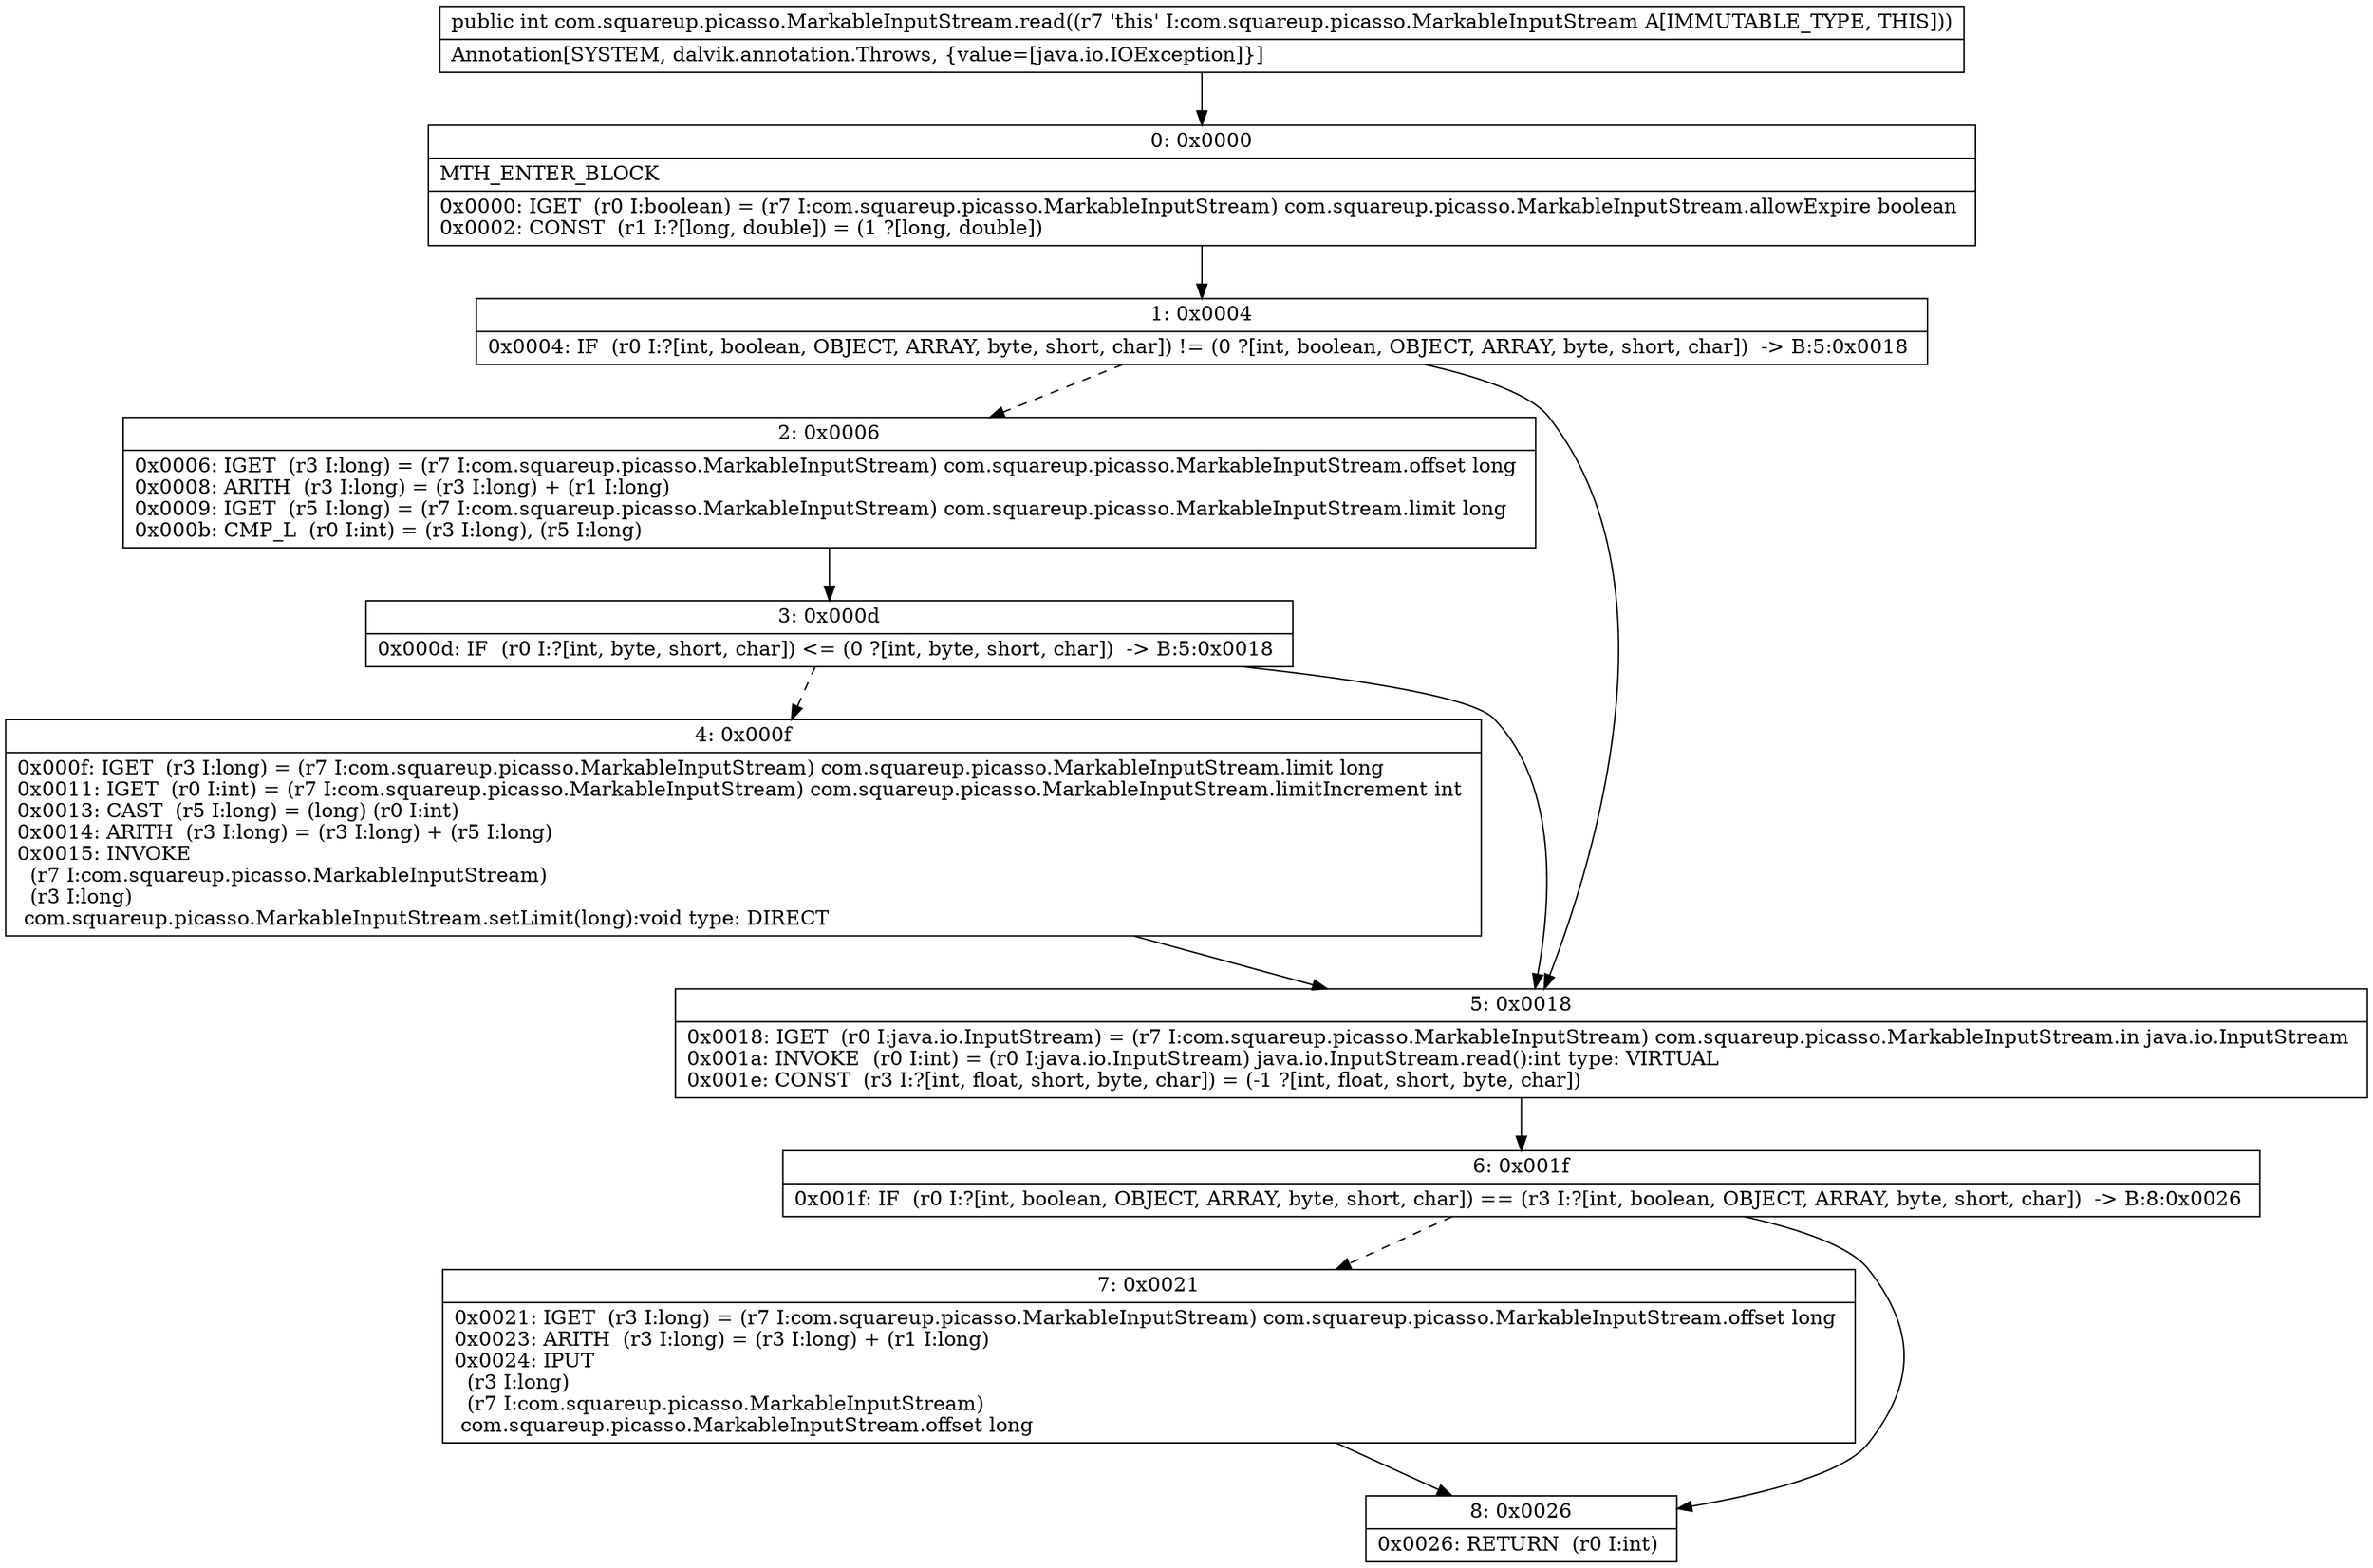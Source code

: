 digraph "CFG forcom.squareup.picasso.MarkableInputStream.read()I" {
Node_0 [shape=record,label="{0\:\ 0x0000|MTH_ENTER_BLOCK\l|0x0000: IGET  (r0 I:boolean) = (r7 I:com.squareup.picasso.MarkableInputStream) com.squareup.picasso.MarkableInputStream.allowExpire boolean \l0x0002: CONST  (r1 I:?[long, double]) = (1 ?[long, double]) \l}"];
Node_1 [shape=record,label="{1\:\ 0x0004|0x0004: IF  (r0 I:?[int, boolean, OBJECT, ARRAY, byte, short, char]) != (0 ?[int, boolean, OBJECT, ARRAY, byte, short, char])  \-\> B:5:0x0018 \l}"];
Node_2 [shape=record,label="{2\:\ 0x0006|0x0006: IGET  (r3 I:long) = (r7 I:com.squareup.picasso.MarkableInputStream) com.squareup.picasso.MarkableInputStream.offset long \l0x0008: ARITH  (r3 I:long) = (r3 I:long) + (r1 I:long) \l0x0009: IGET  (r5 I:long) = (r7 I:com.squareup.picasso.MarkableInputStream) com.squareup.picasso.MarkableInputStream.limit long \l0x000b: CMP_L  (r0 I:int) = (r3 I:long), (r5 I:long) \l}"];
Node_3 [shape=record,label="{3\:\ 0x000d|0x000d: IF  (r0 I:?[int, byte, short, char]) \<= (0 ?[int, byte, short, char])  \-\> B:5:0x0018 \l}"];
Node_4 [shape=record,label="{4\:\ 0x000f|0x000f: IGET  (r3 I:long) = (r7 I:com.squareup.picasso.MarkableInputStream) com.squareup.picasso.MarkableInputStream.limit long \l0x0011: IGET  (r0 I:int) = (r7 I:com.squareup.picasso.MarkableInputStream) com.squareup.picasso.MarkableInputStream.limitIncrement int \l0x0013: CAST  (r5 I:long) = (long) (r0 I:int) \l0x0014: ARITH  (r3 I:long) = (r3 I:long) + (r5 I:long) \l0x0015: INVOKE  \l  (r7 I:com.squareup.picasso.MarkableInputStream)\l  (r3 I:long)\l com.squareup.picasso.MarkableInputStream.setLimit(long):void type: DIRECT \l}"];
Node_5 [shape=record,label="{5\:\ 0x0018|0x0018: IGET  (r0 I:java.io.InputStream) = (r7 I:com.squareup.picasso.MarkableInputStream) com.squareup.picasso.MarkableInputStream.in java.io.InputStream \l0x001a: INVOKE  (r0 I:int) = (r0 I:java.io.InputStream) java.io.InputStream.read():int type: VIRTUAL \l0x001e: CONST  (r3 I:?[int, float, short, byte, char]) = (\-1 ?[int, float, short, byte, char]) \l}"];
Node_6 [shape=record,label="{6\:\ 0x001f|0x001f: IF  (r0 I:?[int, boolean, OBJECT, ARRAY, byte, short, char]) == (r3 I:?[int, boolean, OBJECT, ARRAY, byte, short, char])  \-\> B:8:0x0026 \l}"];
Node_7 [shape=record,label="{7\:\ 0x0021|0x0021: IGET  (r3 I:long) = (r7 I:com.squareup.picasso.MarkableInputStream) com.squareup.picasso.MarkableInputStream.offset long \l0x0023: ARITH  (r3 I:long) = (r3 I:long) + (r1 I:long) \l0x0024: IPUT  \l  (r3 I:long)\l  (r7 I:com.squareup.picasso.MarkableInputStream)\l com.squareup.picasso.MarkableInputStream.offset long \l}"];
Node_8 [shape=record,label="{8\:\ 0x0026|0x0026: RETURN  (r0 I:int) \l}"];
MethodNode[shape=record,label="{public int com.squareup.picasso.MarkableInputStream.read((r7 'this' I:com.squareup.picasso.MarkableInputStream A[IMMUTABLE_TYPE, THIS]))  | Annotation[SYSTEM, dalvik.annotation.Throws, \{value=[java.io.IOException]\}]\l}"];
MethodNode -> Node_0;
Node_0 -> Node_1;
Node_1 -> Node_2[style=dashed];
Node_1 -> Node_5;
Node_2 -> Node_3;
Node_3 -> Node_4[style=dashed];
Node_3 -> Node_5;
Node_4 -> Node_5;
Node_5 -> Node_6;
Node_6 -> Node_7[style=dashed];
Node_6 -> Node_8;
Node_7 -> Node_8;
}

